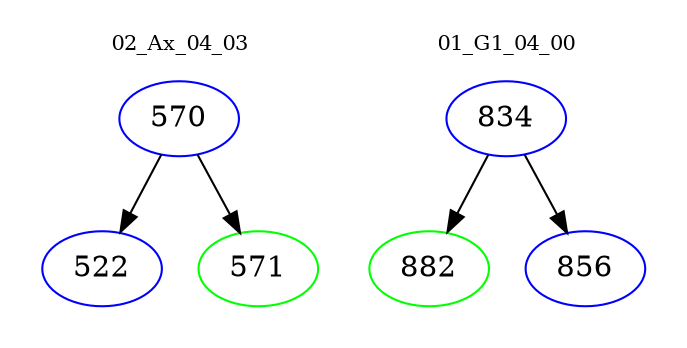 digraph{
subgraph cluster_0 {
color = white
label = "02_Ax_04_03";
fontsize=10;
T0_570 [label="570", color="blue"]
T0_570 -> T0_522 [color="black"]
T0_522 [label="522", color="blue"]
T0_570 -> T0_571 [color="black"]
T0_571 [label="571", color="green"]
}
subgraph cluster_1 {
color = white
label = "01_G1_04_00";
fontsize=10;
T1_834 [label="834", color="blue"]
T1_834 -> T1_882 [color="black"]
T1_882 [label="882", color="green"]
T1_834 -> T1_856 [color="black"]
T1_856 [label="856", color="blue"]
}
}
